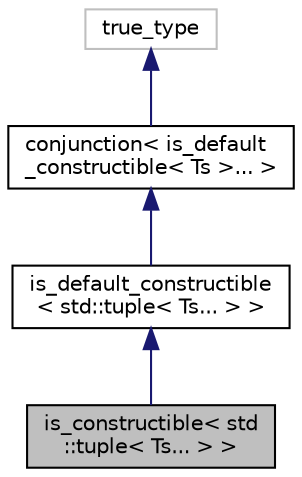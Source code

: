 digraph "is_constructible&lt; std::tuple&lt; Ts... &gt; &gt;"
{
 // LATEX_PDF_SIZE
  edge [fontname="Helvetica",fontsize="10",labelfontname="Helvetica",labelfontsize="10"];
  node [fontname="Helvetica",fontsize="10",shape=record];
  Node1 [label="is_constructible\< std\l::tuple\< Ts... \> \>",height=0.2,width=0.4,color="black", fillcolor="grey75", style="filled", fontcolor="black",tooltip=" "];
  Node2 -> Node1 [dir="back",color="midnightblue",fontsize="10",style="solid",fontname="Helvetica"];
  Node2 [label="is_default_constructible\l\< std::tuple\< Ts... \> \>",height=0.2,width=0.4,color="black", fillcolor="white", style="filled",URL="$structdetail_1_1is__default__constructible_3_01std_1_1tuple_3_01Ts_8_8_8_01_4_01_4.html",tooltip=" "];
  Node3 -> Node2 [dir="back",color="midnightblue",fontsize="10",style="solid",fontname="Helvetica"];
  Node3 [label="conjunction\< is_default\l_constructible\< Ts \>... \>",height=0.2,width=0.4,color="black", fillcolor="white", style="filled",URL="$structdetail_1_1conjunction.html",tooltip=" "];
  Node4 -> Node3 [dir="back",color="midnightblue",fontsize="10",style="solid",fontname="Helvetica"];
  Node4 [label="true_type",height=0.2,width=0.4,color="grey75", fillcolor="white", style="filled",tooltip=" "];
}
